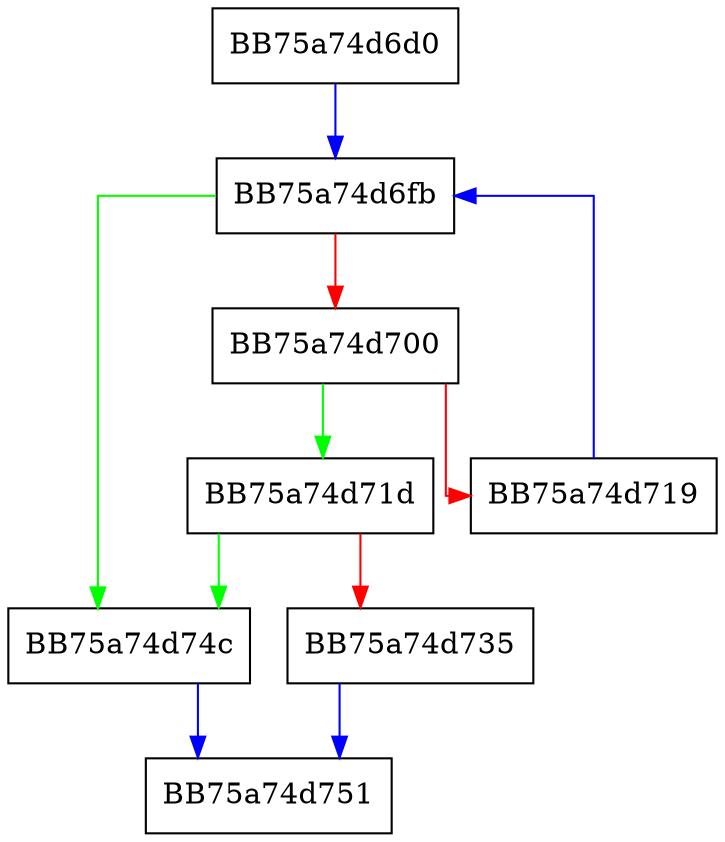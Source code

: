 digraph get_reg_key_hive {
  node [shape="box"];
  graph [splines=ortho];
  BB75a74d6d0 -> BB75a74d6fb [color="blue"];
  BB75a74d6fb -> BB75a74d74c [color="green"];
  BB75a74d6fb -> BB75a74d700 [color="red"];
  BB75a74d700 -> BB75a74d71d [color="green"];
  BB75a74d700 -> BB75a74d719 [color="red"];
  BB75a74d719 -> BB75a74d6fb [color="blue"];
  BB75a74d71d -> BB75a74d74c [color="green"];
  BB75a74d71d -> BB75a74d735 [color="red"];
  BB75a74d735 -> BB75a74d751 [color="blue"];
  BB75a74d74c -> BB75a74d751 [color="blue"];
}